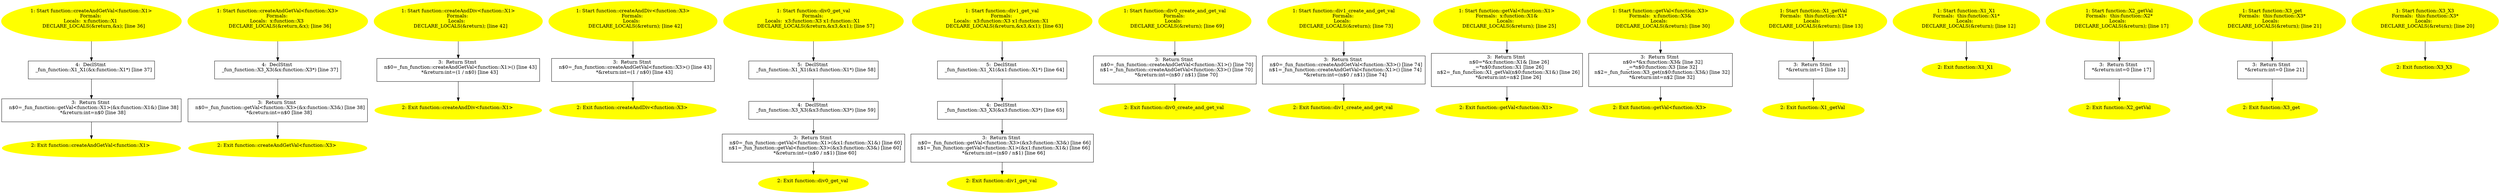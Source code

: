 /* @generated */
digraph iCFG {
"createAndGetVal<function::X1>#function#6914861794749950810.03576380bf9ba7f93eef05bd79193575_1" [label="1: Start function::createAndGetVal<function::X1>\nFormals: \nLocals:  x:function::X1 \n   DECLARE_LOCALS(&return,&x); [line 36]\n " color=yellow style=filled]
	

	 "createAndGetVal<function::X1>#function#6914861794749950810.03576380bf9ba7f93eef05bd79193575_1" -> "createAndGetVal<function::X1>#function#6914861794749950810.03576380bf9ba7f93eef05bd79193575_4" ;
"createAndGetVal<function::X1>#function#6914861794749950810.03576380bf9ba7f93eef05bd79193575_2" [label="2: Exit function::createAndGetVal<function::X1> \n  " color=yellow style=filled]
	

"createAndGetVal<function::X1>#function#6914861794749950810.03576380bf9ba7f93eef05bd79193575_3" [label="3:  Return Stmt \n   n$0=_fun_function::getVal<function::X1>(&x:function::X1&) [line 38]\n  *&return:int=n$0 [line 38]\n " shape="box"]
	

	 "createAndGetVal<function::X1>#function#6914861794749950810.03576380bf9ba7f93eef05bd79193575_3" -> "createAndGetVal<function::X1>#function#6914861794749950810.03576380bf9ba7f93eef05bd79193575_2" ;
"createAndGetVal<function::X1>#function#6914861794749950810.03576380bf9ba7f93eef05bd79193575_4" [label="4:  DeclStmt \n   _fun_function::X1_X1(&x:function::X1*) [line 37]\n " shape="box"]
	

	 "createAndGetVal<function::X1>#function#6914861794749950810.03576380bf9ba7f93eef05bd79193575_4" -> "createAndGetVal<function::X1>#function#6914861794749950810.03576380bf9ba7f93eef05bd79193575_3" ;
"createAndGetVal<function::X3>#function#780814784522236088.525e889c7c5ef92e178075392a6961a4_1" [label="1: Start function::createAndGetVal<function::X3>\nFormals: \nLocals:  x:function::X3 \n   DECLARE_LOCALS(&return,&x); [line 36]\n " color=yellow style=filled]
	

	 "createAndGetVal<function::X3>#function#780814784522236088.525e889c7c5ef92e178075392a6961a4_1" -> "createAndGetVal<function::X3>#function#780814784522236088.525e889c7c5ef92e178075392a6961a4_4" ;
"createAndGetVal<function::X3>#function#780814784522236088.525e889c7c5ef92e178075392a6961a4_2" [label="2: Exit function::createAndGetVal<function::X3> \n  " color=yellow style=filled]
	

"createAndGetVal<function::X3>#function#780814784522236088.525e889c7c5ef92e178075392a6961a4_3" [label="3:  Return Stmt \n   n$0=_fun_function::getVal<function::X3>(&x:function::X3&) [line 38]\n  *&return:int=n$0 [line 38]\n " shape="box"]
	

	 "createAndGetVal<function::X3>#function#780814784522236088.525e889c7c5ef92e178075392a6961a4_3" -> "createAndGetVal<function::X3>#function#780814784522236088.525e889c7c5ef92e178075392a6961a4_2" ;
"createAndGetVal<function::X3>#function#780814784522236088.525e889c7c5ef92e178075392a6961a4_4" [label="4:  DeclStmt \n   _fun_function::X3_X3(&x:function::X3*) [line 37]\n " shape="box"]
	

	 "createAndGetVal<function::X3>#function#780814784522236088.525e889c7c5ef92e178075392a6961a4_4" -> "createAndGetVal<function::X3>#function#780814784522236088.525e889c7c5ef92e178075392a6961a4_3" ;
"createAndDiv<function::X1>#function#7317770096713783521.0380eae58716a2f4c79a0aa7669988ba_1" [label="1: Start function::createAndDiv<function::X1>\nFormals: \nLocals:  \n   DECLARE_LOCALS(&return); [line 42]\n " color=yellow style=filled]
	

	 "createAndDiv<function::X1>#function#7317770096713783521.0380eae58716a2f4c79a0aa7669988ba_1" -> "createAndDiv<function::X1>#function#7317770096713783521.0380eae58716a2f4c79a0aa7669988ba_3" ;
"createAndDiv<function::X1>#function#7317770096713783521.0380eae58716a2f4c79a0aa7669988ba_2" [label="2: Exit function::createAndDiv<function::X1> \n  " color=yellow style=filled]
	

"createAndDiv<function::X1>#function#7317770096713783521.0380eae58716a2f4c79a0aa7669988ba_3" [label="3:  Return Stmt \n   n$0=_fun_function::createAndGetVal<function::X1>() [line 43]\n  *&return:int=(1 / n$0) [line 43]\n " shape="box"]
	

	 "createAndDiv<function::X1>#function#7317770096713783521.0380eae58716a2f4c79a0aa7669988ba_3" -> "createAndDiv<function::X1>#function#7317770096713783521.0380eae58716a2f4c79a0aa7669988ba_2" ;
"createAndDiv<function::X3>#function#17691069018148922707.8fbffac628046cdf9a89a22bc71f8057_1" [label="1: Start function::createAndDiv<function::X3>\nFormals: \nLocals:  \n   DECLARE_LOCALS(&return); [line 42]\n " color=yellow style=filled]
	

	 "createAndDiv<function::X3>#function#17691069018148922707.8fbffac628046cdf9a89a22bc71f8057_1" -> "createAndDiv<function::X3>#function#17691069018148922707.8fbffac628046cdf9a89a22bc71f8057_3" ;
"createAndDiv<function::X3>#function#17691069018148922707.8fbffac628046cdf9a89a22bc71f8057_2" [label="2: Exit function::createAndDiv<function::X3> \n  " color=yellow style=filled]
	

"createAndDiv<function::X3>#function#17691069018148922707.8fbffac628046cdf9a89a22bc71f8057_3" [label="3:  Return Stmt \n   n$0=_fun_function::createAndGetVal<function::X3>() [line 43]\n  *&return:int=(1 / n$0) [line 43]\n " shape="box"]
	

	 "createAndDiv<function::X3>#function#17691069018148922707.8fbffac628046cdf9a89a22bc71f8057_3" -> "createAndDiv<function::X3>#function#17691069018148922707.8fbffac628046cdf9a89a22bc71f8057_2" ;
"div0_get_val#function#10798510201986830040.b077944b4022150f57aec37a5ffc164a_1" [label="1: Start function::div0_get_val\nFormals: \nLocals:  x3:function::X3 x1:function::X1 \n   DECLARE_LOCALS(&return,&x3,&x1); [line 57]\n " color=yellow style=filled]
	

	 "div0_get_val#function#10798510201986830040.b077944b4022150f57aec37a5ffc164a_1" -> "div0_get_val#function#10798510201986830040.b077944b4022150f57aec37a5ffc164a_5" ;
"div0_get_val#function#10798510201986830040.b077944b4022150f57aec37a5ffc164a_2" [label="2: Exit function::div0_get_val \n  " color=yellow style=filled]
	

"div0_get_val#function#10798510201986830040.b077944b4022150f57aec37a5ffc164a_3" [label="3:  Return Stmt \n   n$0=_fun_function::getVal<function::X1>(&x1:function::X1&) [line 60]\n  n$1=_fun_function::getVal<function::X3>(&x3:function::X3&) [line 60]\n  *&return:int=(n$0 / n$1) [line 60]\n " shape="box"]
	

	 "div0_get_val#function#10798510201986830040.b077944b4022150f57aec37a5ffc164a_3" -> "div0_get_val#function#10798510201986830040.b077944b4022150f57aec37a5ffc164a_2" ;
"div0_get_val#function#10798510201986830040.b077944b4022150f57aec37a5ffc164a_4" [label="4:  DeclStmt \n   _fun_function::X3_X3(&x3:function::X3*) [line 59]\n " shape="box"]
	

	 "div0_get_val#function#10798510201986830040.b077944b4022150f57aec37a5ffc164a_4" -> "div0_get_val#function#10798510201986830040.b077944b4022150f57aec37a5ffc164a_3" ;
"div0_get_val#function#10798510201986830040.b077944b4022150f57aec37a5ffc164a_5" [label="5:  DeclStmt \n   _fun_function::X1_X1(&x1:function::X1*) [line 58]\n " shape="box"]
	

	 "div0_get_val#function#10798510201986830040.b077944b4022150f57aec37a5ffc164a_5" -> "div0_get_val#function#10798510201986830040.b077944b4022150f57aec37a5ffc164a_4" ;
"div1_get_val#function#3554411408849091151.45cb38d8fc35a6b2cdc1f63de85d2e51_1" [label="1: Start function::div1_get_val\nFormals: \nLocals:  x3:function::X3 x1:function::X1 \n   DECLARE_LOCALS(&return,&x3,&x1); [line 63]\n " color=yellow style=filled]
	

	 "div1_get_val#function#3554411408849091151.45cb38d8fc35a6b2cdc1f63de85d2e51_1" -> "div1_get_val#function#3554411408849091151.45cb38d8fc35a6b2cdc1f63de85d2e51_5" ;
"div1_get_val#function#3554411408849091151.45cb38d8fc35a6b2cdc1f63de85d2e51_2" [label="2: Exit function::div1_get_val \n  " color=yellow style=filled]
	

"div1_get_val#function#3554411408849091151.45cb38d8fc35a6b2cdc1f63de85d2e51_3" [label="3:  Return Stmt \n   n$0=_fun_function::getVal<function::X3>(&x3:function::X3&) [line 66]\n  n$1=_fun_function::getVal<function::X1>(&x1:function::X1&) [line 66]\n  *&return:int=(n$0 / n$1) [line 66]\n " shape="box"]
	

	 "div1_get_val#function#3554411408849091151.45cb38d8fc35a6b2cdc1f63de85d2e51_3" -> "div1_get_val#function#3554411408849091151.45cb38d8fc35a6b2cdc1f63de85d2e51_2" ;
"div1_get_val#function#3554411408849091151.45cb38d8fc35a6b2cdc1f63de85d2e51_4" [label="4:  DeclStmt \n   _fun_function::X3_X3(&x3:function::X3*) [line 65]\n " shape="box"]
	

	 "div1_get_val#function#3554411408849091151.45cb38d8fc35a6b2cdc1f63de85d2e51_4" -> "div1_get_val#function#3554411408849091151.45cb38d8fc35a6b2cdc1f63de85d2e51_3" ;
"div1_get_val#function#3554411408849091151.45cb38d8fc35a6b2cdc1f63de85d2e51_5" [label="5:  DeclStmt \n   _fun_function::X1_X1(&x1:function::X1*) [line 64]\n " shape="box"]
	

	 "div1_get_val#function#3554411408849091151.45cb38d8fc35a6b2cdc1f63de85d2e51_5" -> "div1_get_val#function#3554411408849091151.45cb38d8fc35a6b2cdc1f63de85d2e51_4" ;
"div0_create_and_get_val#function#10435269887260132003.1e3aa28edfcd43ce252fdb21067574b3_1" [label="1: Start function::div0_create_and_get_val\nFormals: \nLocals:  \n   DECLARE_LOCALS(&return); [line 69]\n " color=yellow style=filled]
	

	 "div0_create_and_get_val#function#10435269887260132003.1e3aa28edfcd43ce252fdb21067574b3_1" -> "div0_create_and_get_val#function#10435269887260132003.1e3aa28edfcd43ce252fdb21067574b3_3" ;
"div0_create_and_get_val#function#10435269887260132003.1e3aa28edfcd43ce252fdb21067574b3_2" [label="2: Exit function::div0_create_and_get_val \n  " color=yellow style=filled]
	

"div0_create_and_get_val#function#10435269887260132003.1e3aa28edfcd43ce252fdb21067574b3_3" [label="3:  Return Stmt \n   n$0=_fun_function::createAndGetVal<function::X1>() [line 70]\n  n$1=_fun_function::createAndGetVal<function::X3>() [line 70]\n  *&return:int=(n$0 / n$1) [line 70]\n " shape="box"]
	

	 "div0_create_and_get_val#function#10435269887260132003.1e3aa28edfcd43ce252fdb21067574b3_3" -> "div0_create_and_get_val#function#10435269887260132003.1e3aa28edfcd43ce252fdb21067574b3_2" ;
"div1_create_and_get_val#function#14376724289073099234.7b46bfd9e19b7d3885bef77d1720d502_1" [label="1: Start function::div1_create_and_get_val\nFormals: \nLocals:  \n   DECLARE_LOCALS(&return); [line 73]\n " color=yellow style=filled]
	

	 "div1_create_and_get_val#function#14376724289073099234.7b46bfd9e19b7d3885bef77d1720d502_1" -> "div1_create_and_get_val#function#14376724289073099234.7b46bfd9e19b7d3885bef77d1720d502_3" ;
"div1_create_and_get_val#function#14376724289073099234.7b46bfd9e19b7d3885bef77d1720d502_2" [label="2: Exit function::div1_create_and_get_val \n  " color=yellow style=filled]
	

"div1_create_and_get_val#function#14376724289073099234.7b46bfd9e19b7d3885bef77d1720d502_3" [label="3:  Return Stmt \n   n$0=_fun_function::createAndGetVal<function::X3>() [line 74]\n  n$1=_fun_function::createAndGetVal<function::X1>() [line 74]\n  *&return:int=(n$0 / n$1) [line 74]\n " shape="box"]
	

	 "div1_create_and_get_val#function#14376724289073099234.7b46bfd9e19b7d3885bef77d1720d502_3" -> "div1_create_and_get_val#function#14376724289073099234.7b46bfd9e19b7d3885bef77d1720d502_2" ;
"getVal<function::X1>#function#7262186352585196534.81220c6f833b74aa2acc9c6411bc9ace_1" [label="1: Start function::getVal<function::X1>\nFormals:  x:function::X1&\nLocals:  \n   DECLARE_LOCALS(&return); [line 25]\n " color=yellow style=filled]
	

	 "getVal<function::X1>#function#7262186352585196534.81220c6f833b74aa2acc9c6411bc9ace_1" -> "getVal<function::X1>#function#7262186352585196534.81220c6f833b74aa2acc9c6411bc9ace_3" ;
"getVal<function::X1>#function#7262186352585196534.81220c6f833b74aa2acc9c6411bc9ace_2" [label="2: Exit function::getVal<function::X1> \n  " color=yellow style=filled]
	

"getVal<function::X1>#function#7262186352585196534.81220c6f833b74aa2acc9c6411bc9ace_3" [label="3:  Return Stmt \n   n$0=*&x:function::X1& [line 26]\n  _=*n$0:function::X1 [line 26]\n  n$2=_fun_function::X1_getVal(n$0:function::X1&) [line 26]\n  *&return:int=n$2 [line 26]\n " shape="box"]
	

	 "getVal<function::X1>#function#7262186352585196534.81220c6f833b74aa2acc9c6411bc9ace_3" -> "getVal<function::X1>#function#7262186352585196534.81220c6f833b74aa2acc9c6411bc9ace_2" ;
"getVal<function::X3>#function#11471061758976940952.6757c257541624a6e94e7b3c73ff8246_1" [label="1: Start function::getVal<function::X3>\nFormals:  x:function::X3&\nLocals:  \n   DECLARE_LOCALS(&return); [line 30]\n " color=yellow style=filled]
	

	 "getVal<function::X3>#function#11471061758976940952.6757c257541624a6e94e7b3c73ff8246_1" -> "getVal<function::X3>#function#11471061758976940952.6757c257541624a6e94e7b3c73ff8246_3" ;
"getVal<function::X3>#function#11471061758976940952.6757c257541624a6e94e7b3c73ff8246_2" [label="2: Exit function::getVal<function::X3> \n  " color=yellow style=filled]
	

"getVal<function::X3>#function#11471061758976940952.6757c257541624a6e94e7b3c73ff8246_3" [label="3:  Return Stmt \n   n$0=*&x:function::X3& [line 32]\n  _=*n$0:function::X3 [line 32]\n  n$2=_fun_function::X3_get(n$0:function::X3&) [line 32]\n  *&return:int=n$2 [line 32]\n " shape="box"]
	

	 "getVal<function::X3>#function#11471061758976940952.6757c257541624a6e94e7b3c73ff8246_3" -> "getVal<function::X3>#function#11471061758976940952.6757c257541624a6e94e7b3c73ff8246_2" ;
"getVal#X1#function#(6016609736462046615).f1c1059b86daba05a044baaa3aeebb4d_1" [label="1: Start function::X1_getVal\nFormals:  this:function::X1*\nLocals:  \n   DECLARE_LOCALS(&return); [line 13]\n " color=yellow style=filled]
	

	 "getVal#X1#function#(6016609736462046615).f1c1059b86daba05a044baaa3aeebb4d_1" -> "getVal#X1#function#(6016609736462046615).f1c1059b86daba05a044baaa3aeebb4d_3" ;
"getVal#X1#function#(6016609736462046615).f1c1059b86daba05a044baaa3aeebb4d_2" [label="2: Exit function::X1_getVal \n  " color=yellow style=filled]
	

"getVal#X1#function#(6016609736462046615).f1c1059b86daba05a044baaa3aeebb4d_3" [label="3:  Return Stmt \n   *&return:int=1 [line 13]\n " shape="box"]
	

	 "getVal#X1#function#(6016609736462046615).f1c1059b86daba05a044baaa3aeebb4d_3" -> "getVal#X1#function#(6016609736462046615).f1c1059b86daba05a044baaa3aeebb4d_2" ;
"X1#X1#function#{8268447282679134664|constexpr}.0745429c26350d2b5e4ccb089a75cca3_1" [label="1: Start function::X1_X1\nFormals:  this:function::X1*\nLocals:  \n   DECLARE_LOCALS(&return); [line 12]\n " color=yellow style=filled]
	

	 "X1#X1#function#{8268447282679134664|constexpr}.0745429c26350d2b5e4ccb089a75cca3_1" -> "X1#X1#function#{8268447282679134664|constexpr}.0745429c26350d2b5e4ccb089a75cca3_2" ;
"X1#X1#function#{8268447282679134664|constexpr}.0745429c26350d2b5e4ccb089a75cca3_2" [label="2: Exit function::X1_X1 \n  " color=yellow style=filled]
	

"getVal#X2#function#(4809746707613911696).0109fe7d05b40f7cd003b5f24db7e996_1" [label="1: Start function::X2_getVal\nFormals:  this:function::X2*\nLocals:  \n   DECLARE_LOCALS(&return); [line 17]\n " color=yellow style=filled]
	

	 "getVal#X2#function#(4809746707613911696).0109fe7d05b40f7cd003b5f24db7e996_1" -> "getVal#X2#function#(4809746707613911696).0109fe7d05b40f7cd003b5f24db7e996_3" ;
"getVal#X2#function#(4809746707613911696).0109fe7d05b40f7cd003b5f24db7e996_2" [label="2: Exit function::X2_getVal \n  " color=yellow style=filled]
	

"getVal#X2#function#(4809746707613911696).0109fe7d05b40f7cd003b5f24db7e996_3" [label="3:  Return Stmt \n   *&return:int=0 [line 17]\n " shape="box"]
	

	 "getVal#X2#function#(4809746707613911696).0109fe7d05b40f7cd003b5f24db7e996_3" -> "getVal#X2#function#(4809746707613911696).0109fe7d05b40f7cd003b5f24db7e996_2" ;
"get#X3#function#(14294522720635572005).f8ff5924ea2973135dd3eed8a26cb671_1" [label="1: Start function::X3_get\nFormals:  this:function::X3*\nLocals:  \n   DECLARE_LOCALS(&return); [line 21]\n " color=yellow style=filled]
	

	 "get#X3#function#(14294522720635572005).f8ff5924ea2973135dd3eed8a26cb671_1" -> "get#X3#function#(14294522720635572005).f8ff5924ea2973135dd3eed8a26cb671_3" ;
"get#X3#function#(14294522720635572005).f8ff5924ea2973135dd3eed8a26cb671_2" [label="2: Exit function::X3_get \n  " color=yellow style=filled]
	

"get#X3#function#(14294522720635572005).f8ff5924ea2973135dd3eed8a26cb671_3" [label="3:  Return Stmt \n   *&return:int=0 [line 21]\n " shape="box"]
	

	 "get#X3#function#(14294522720635572005).f8ff5924ea2973135dd3eed8a26cb671_3" -> "get#X3#function#(14294522720635572005).f8ff5924ea2973135dd3eed8a26cb671_2" ;
"X3#X3#function#{16145958216423895430|constexpr}.a7ec9df001ac855b3f6c0a5993984a6d_1" [label="1: Start function::X3_X3\nFormals:  this:function::X3*\nLocals:  \n   DECLARE_LOCALS(&return); [line 20]\n " color=yellow style=filled]
	

	 "X3#X3#function#{16145958216423895430|constexpr}.a7ec9df001ac855b3f6c0a5993984a6d_1" -> "X3#X3#function#{16145958216423895430|constexpr}.a7ec9df001ac855b3f6c0a5993984a6d_2" ;
"X3#X3#function#{16145958216423895430|constexpr}.a7ec9df001ac855b3f6c0a5993984a6d_2" [label="2: Exit function::X3_X3 \n  " color=yellow style=filled]
	

}
